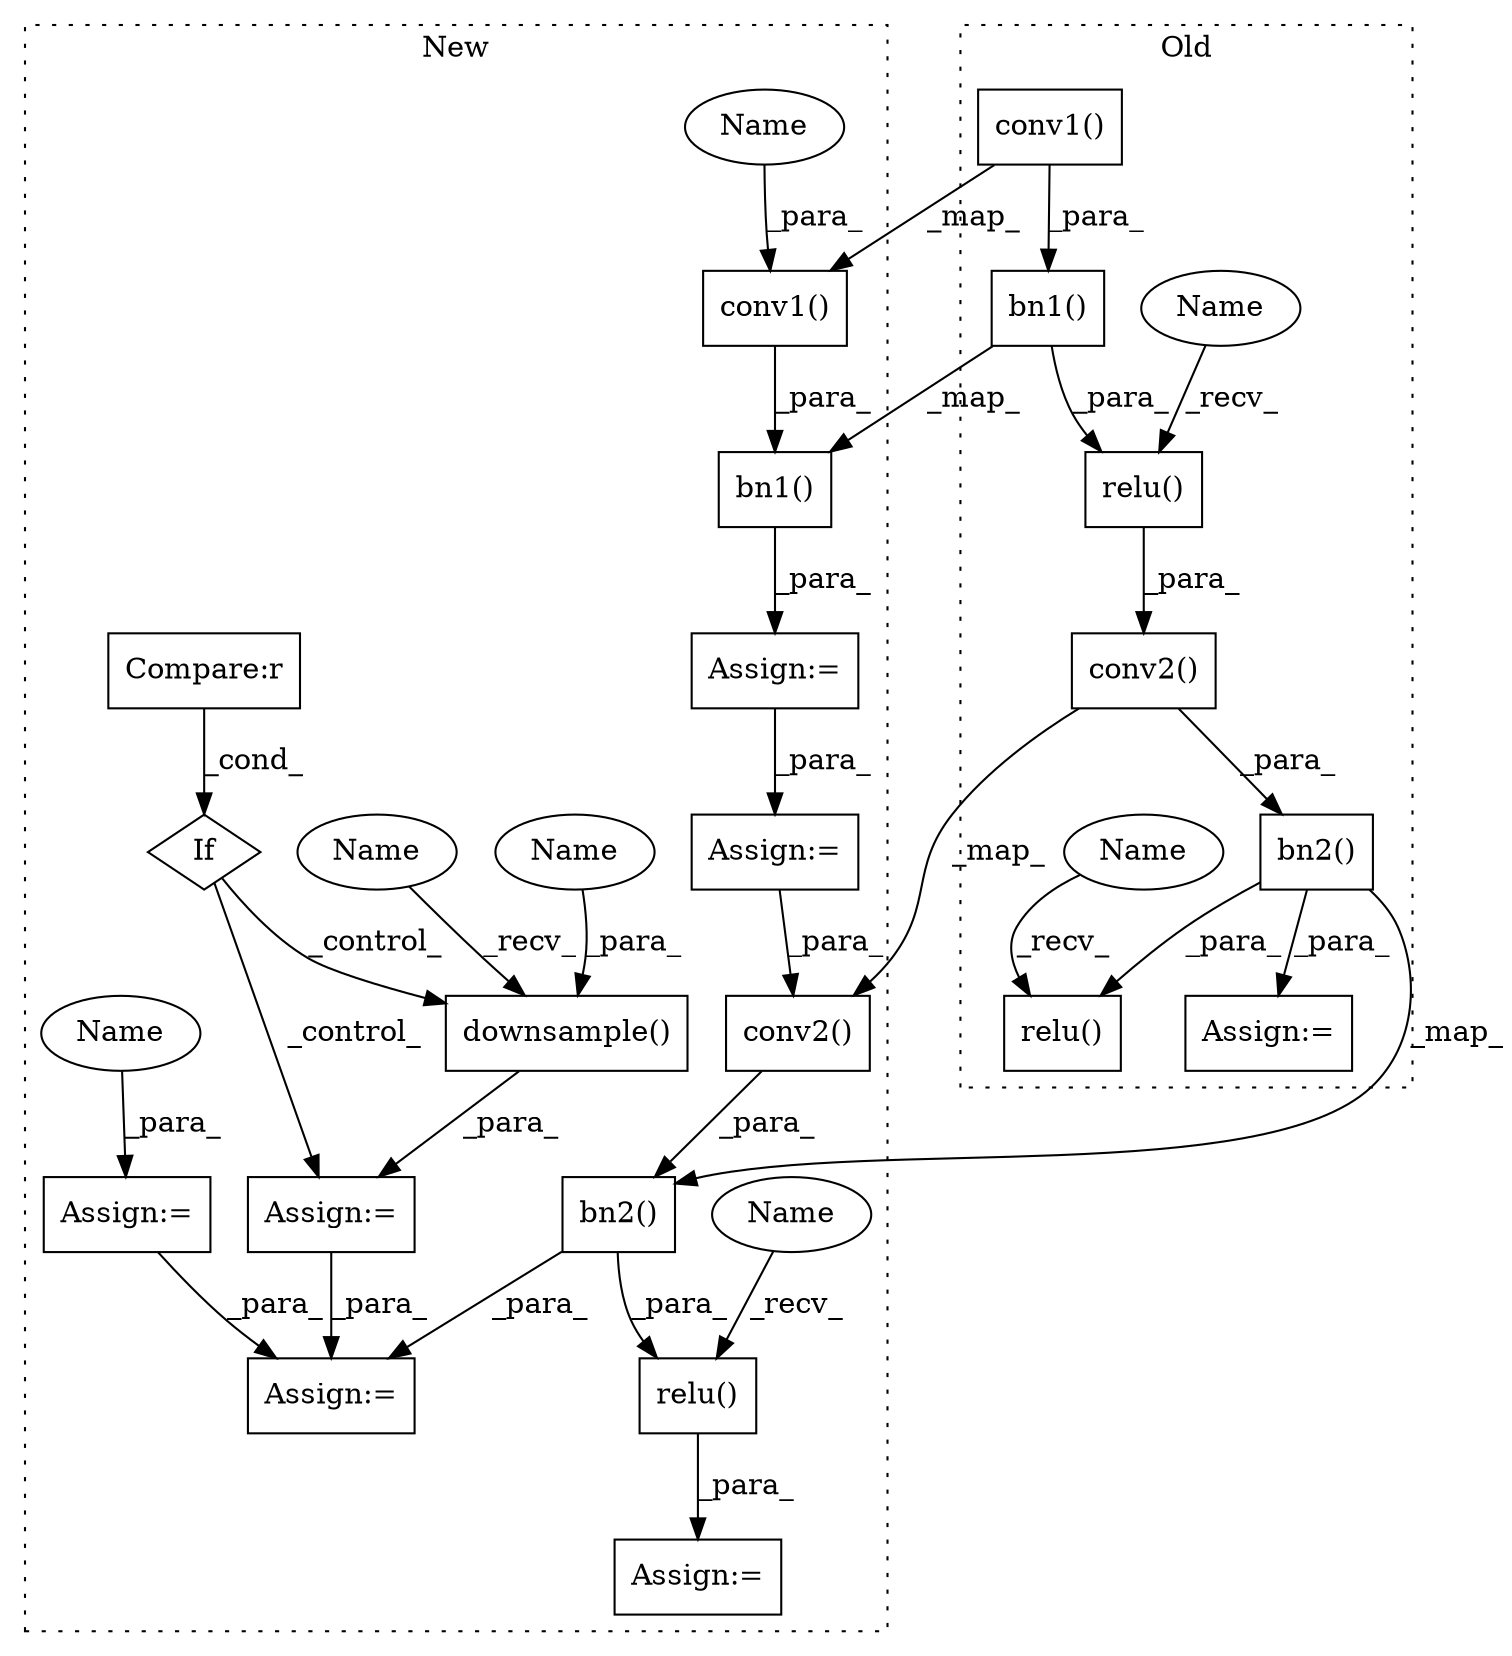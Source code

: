 digraph G {
subgraph cluster0 {
1 [label="relu()" a="75" s="1162,1192" l="7,1" shape="box"];
5 [label="bn2()" a="75" s="1279,1303" l="9,1" shape="box"];
12 [label="conv1()" a="75" s="1178,1190" l="11,1" shape="box"];
13 [label="conv2()" a="75" s="1288,1302" l="11,1" shape="box"];
16 [label="bn1()" a="75" s="1169,1191" l="9,1" shape="box"];
18 [label="Assign:=" a="68" s="1344" l="4" shape="box"];
19 [label="relu()" a="75" s="1379,1389" l="7,1" shape="box"];
24 [label="Name" a="87" s="1162" l="1" shape="ellipse"];
25 [label="Name" a="87" s="1379" l="1" shape="ellipse"];
label = "Old";
style="dotted";
}
subgraph cluster1 {
2 [label="downsample()" a="75" s="1933,1950" l="16,1" shape="box"];
3 [label="If" a="96" s="1878,1908" l="3,14" shape="diamond"];
4 [label="bn2()" a="75" s="1855,1867" l="9,1" shape="box"];
6 [label="Compare:r" a="40" s="1881" l="27" shape="box"];
7 [label="relu()" a="75" s="1991,2004" l="10,1" shape="box"];
8 [label="Assign:=" a="68" s="1988" l="3" shape="box"];
9 [label="Assign:=" a="68" s="1930" l="3" shape="box"];
10 [label="Assign:=" a="68" s="1792" l="3" shape="box"];
11 [label="conv1()" a="75" s="1739,1751" l="11,1" shape="box"];
14 [label="conv2()" a="75" s="1825,1839" l="11,1" shape="box"];
15 [label="bn1()" a="75" s="1767,1779" l="9,1" shape="box"];
17 [label="Assign:=" a="68" s="1964" l="4" shape="box"];
20 [label="Assign:=" a="68" s="1764" l="3" shape="box"];
21 [label="Assign:=" a="68" s="1719" l="3" shape="box"];
22 [label="Name" a="87" s="1933" l="4" shape="ellipse"];
23 [label="Name" a="87" s="1991" l="4" shape="ellipse"];
26 [label="Name" a="87" s="1949" l="1" shape="ellipse"];
27 [label="Name" a="87" s="1722" l="1" shape="ellipse"];
28 [label="Name" a="87" s="1750" l="1" shape="ellipse"];
label = "New";
style="dotted";
}
1 -> 13 [label="_para_"];
2 -> 9 [label="_para_"];
3 -> 9 [label="_control_"];
3 -> 2 [label="_control_"];
4 -> 17 [label="_para_"];
4 -> 7 [label="_para_"];
5 -> 4 [label="_map_"];
5 -> 19 [label="_para_"];
5 -> 18 [label="_para_"];
6 -> 3 [label="_cond_"];
7 -> 8 [label="_para_"];
9 -> 17 [label="_para_"];
10 -> 14 [label="_para_"];
11 -> 15 [label="_para_"];
12 -> 16 [label="_para_"];
12 -> 11 [label="_map_"];
13 -> 5 [label="_para_"];
13 -> 14 [label="_map_"];
14 -> 4 [label="_para_"];
15 -> 20 [label="_para_"];
16 -> 1 [label="_para_"];
16 -> 15 [label="_map_"];
20 -> 10 [label="_para_"];
21 -> 17 [label="_para_"];
22 -> 2 [label="_recv_"];
23 -> 7 [label="_recv_"];
24 -> 1 [label="_recv_"];
25 -> 19 [label="_recv_"];
26 -> 2 [label="_para_"];
27 -> 21 [label="_para_"];
28 -> 11 [label="_para_"];
}